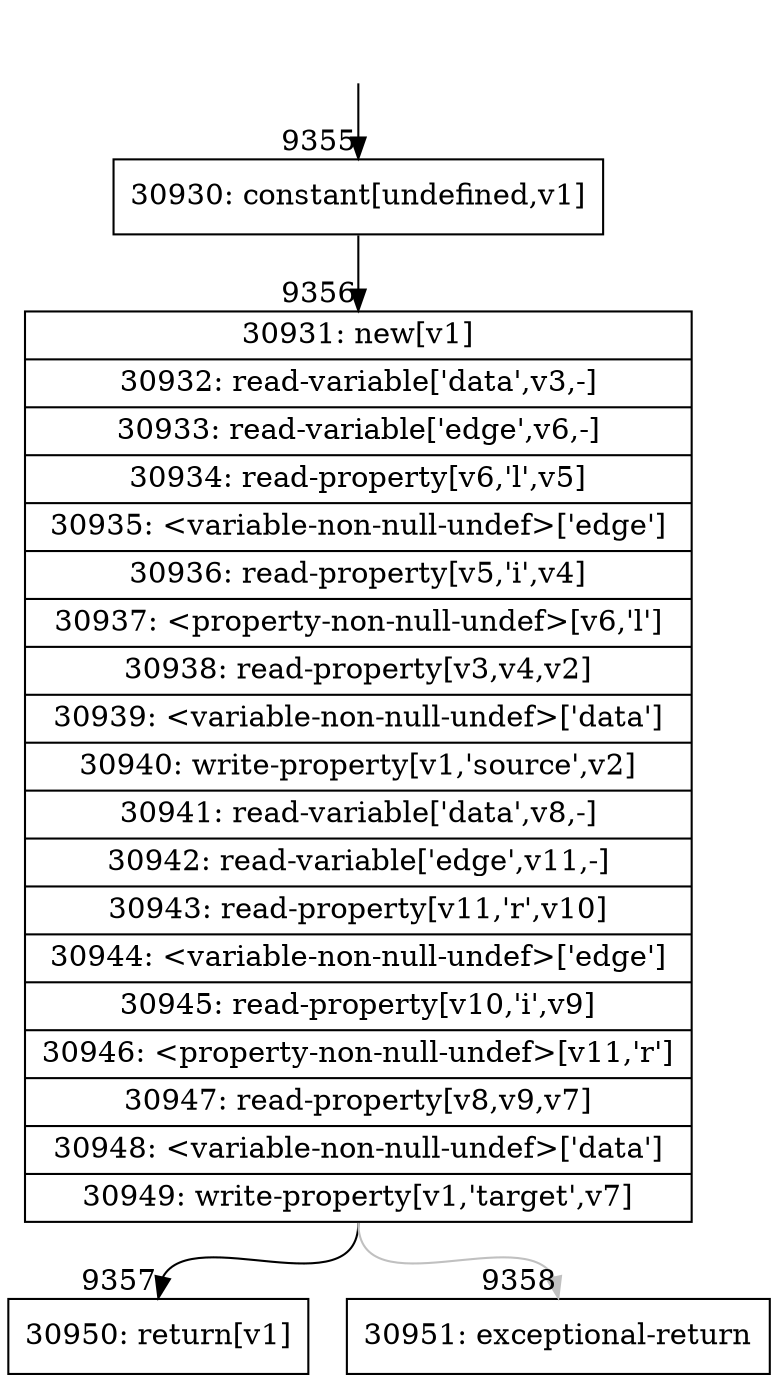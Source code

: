 digraph {
rankdir="TD"
BB_entry861[shape=none,label=""];
BB_entry861 -> BB9355 [tailport=s, headport=n, headlabel="    9355"]
BB9355 [shape=record label="{30930: constant[undefined,v1]}" ] 
BB9355 -> BB9356 [tailport=s, headport=n, headlabel="      9356"]
BB9356 [shape=record label="{30931: new[v1]|30932: read-variable['data',v3,-]|30933: read-variable['edge',v6,-]|30934: read-property[v6,'l',v5]|30935: \<variable-non-null-undef\>['edge']|30936: read-property[v5,'i',v4]|30937: \<property-non-null-undef\>[v6,'l']|30938: read-property[v3,v4,v2]|30939: \<variable-non-null-undef\>['data']|30940: write-property[v1,'source',v2]|30941: read-variable['data',v8,-]|30942: read-variable['edge',v11,-]|30943: read-property[v11,'r',v10]|30944: \<variable-non-null-undef\>['edge']|30945: read-property[v10,'i',v9]|30946: \<property-non-null-undef\>[v11,'r']|30947: read-property[v8,v9,v7]|30948: \<variable-non-null-undef\>['data']|30949: write-property[v1,'target',v7]}" ] 
BB9356 -> BB9357 [tailport=s, headport=n, headlabel="      9357"]
BB9356 -> BB9358 [tailport=s, headport=n, color=gray, headlabel="      9358"]
BB9357 [shape=record label="{30950: return[v1]}" ] 
BB9358 [shape=record label="{30951: exceptional-return}" ] 
//#$~ 5499
}
